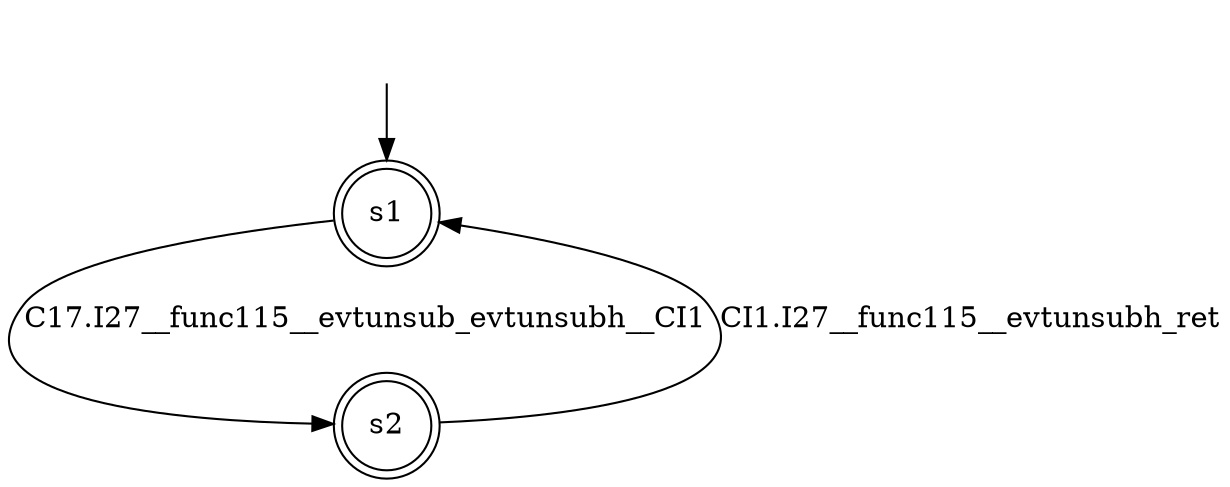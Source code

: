 digraph automaton {
	1 [label=<s1> shape="doublecircle"];
	2 [label=<s2> shape="doublecircle"];
	__init1 [label=<> shape="none"];
	__init1 -> 1;
	1 -> 2 [label=<C17.I27__func115__evtunsub_evtunsubh__CI1> id="1-0-2"];
	2 -> 1 [label=<CI1.I27__func115__evtunsubh_ret> id="2-0-1"];
}
